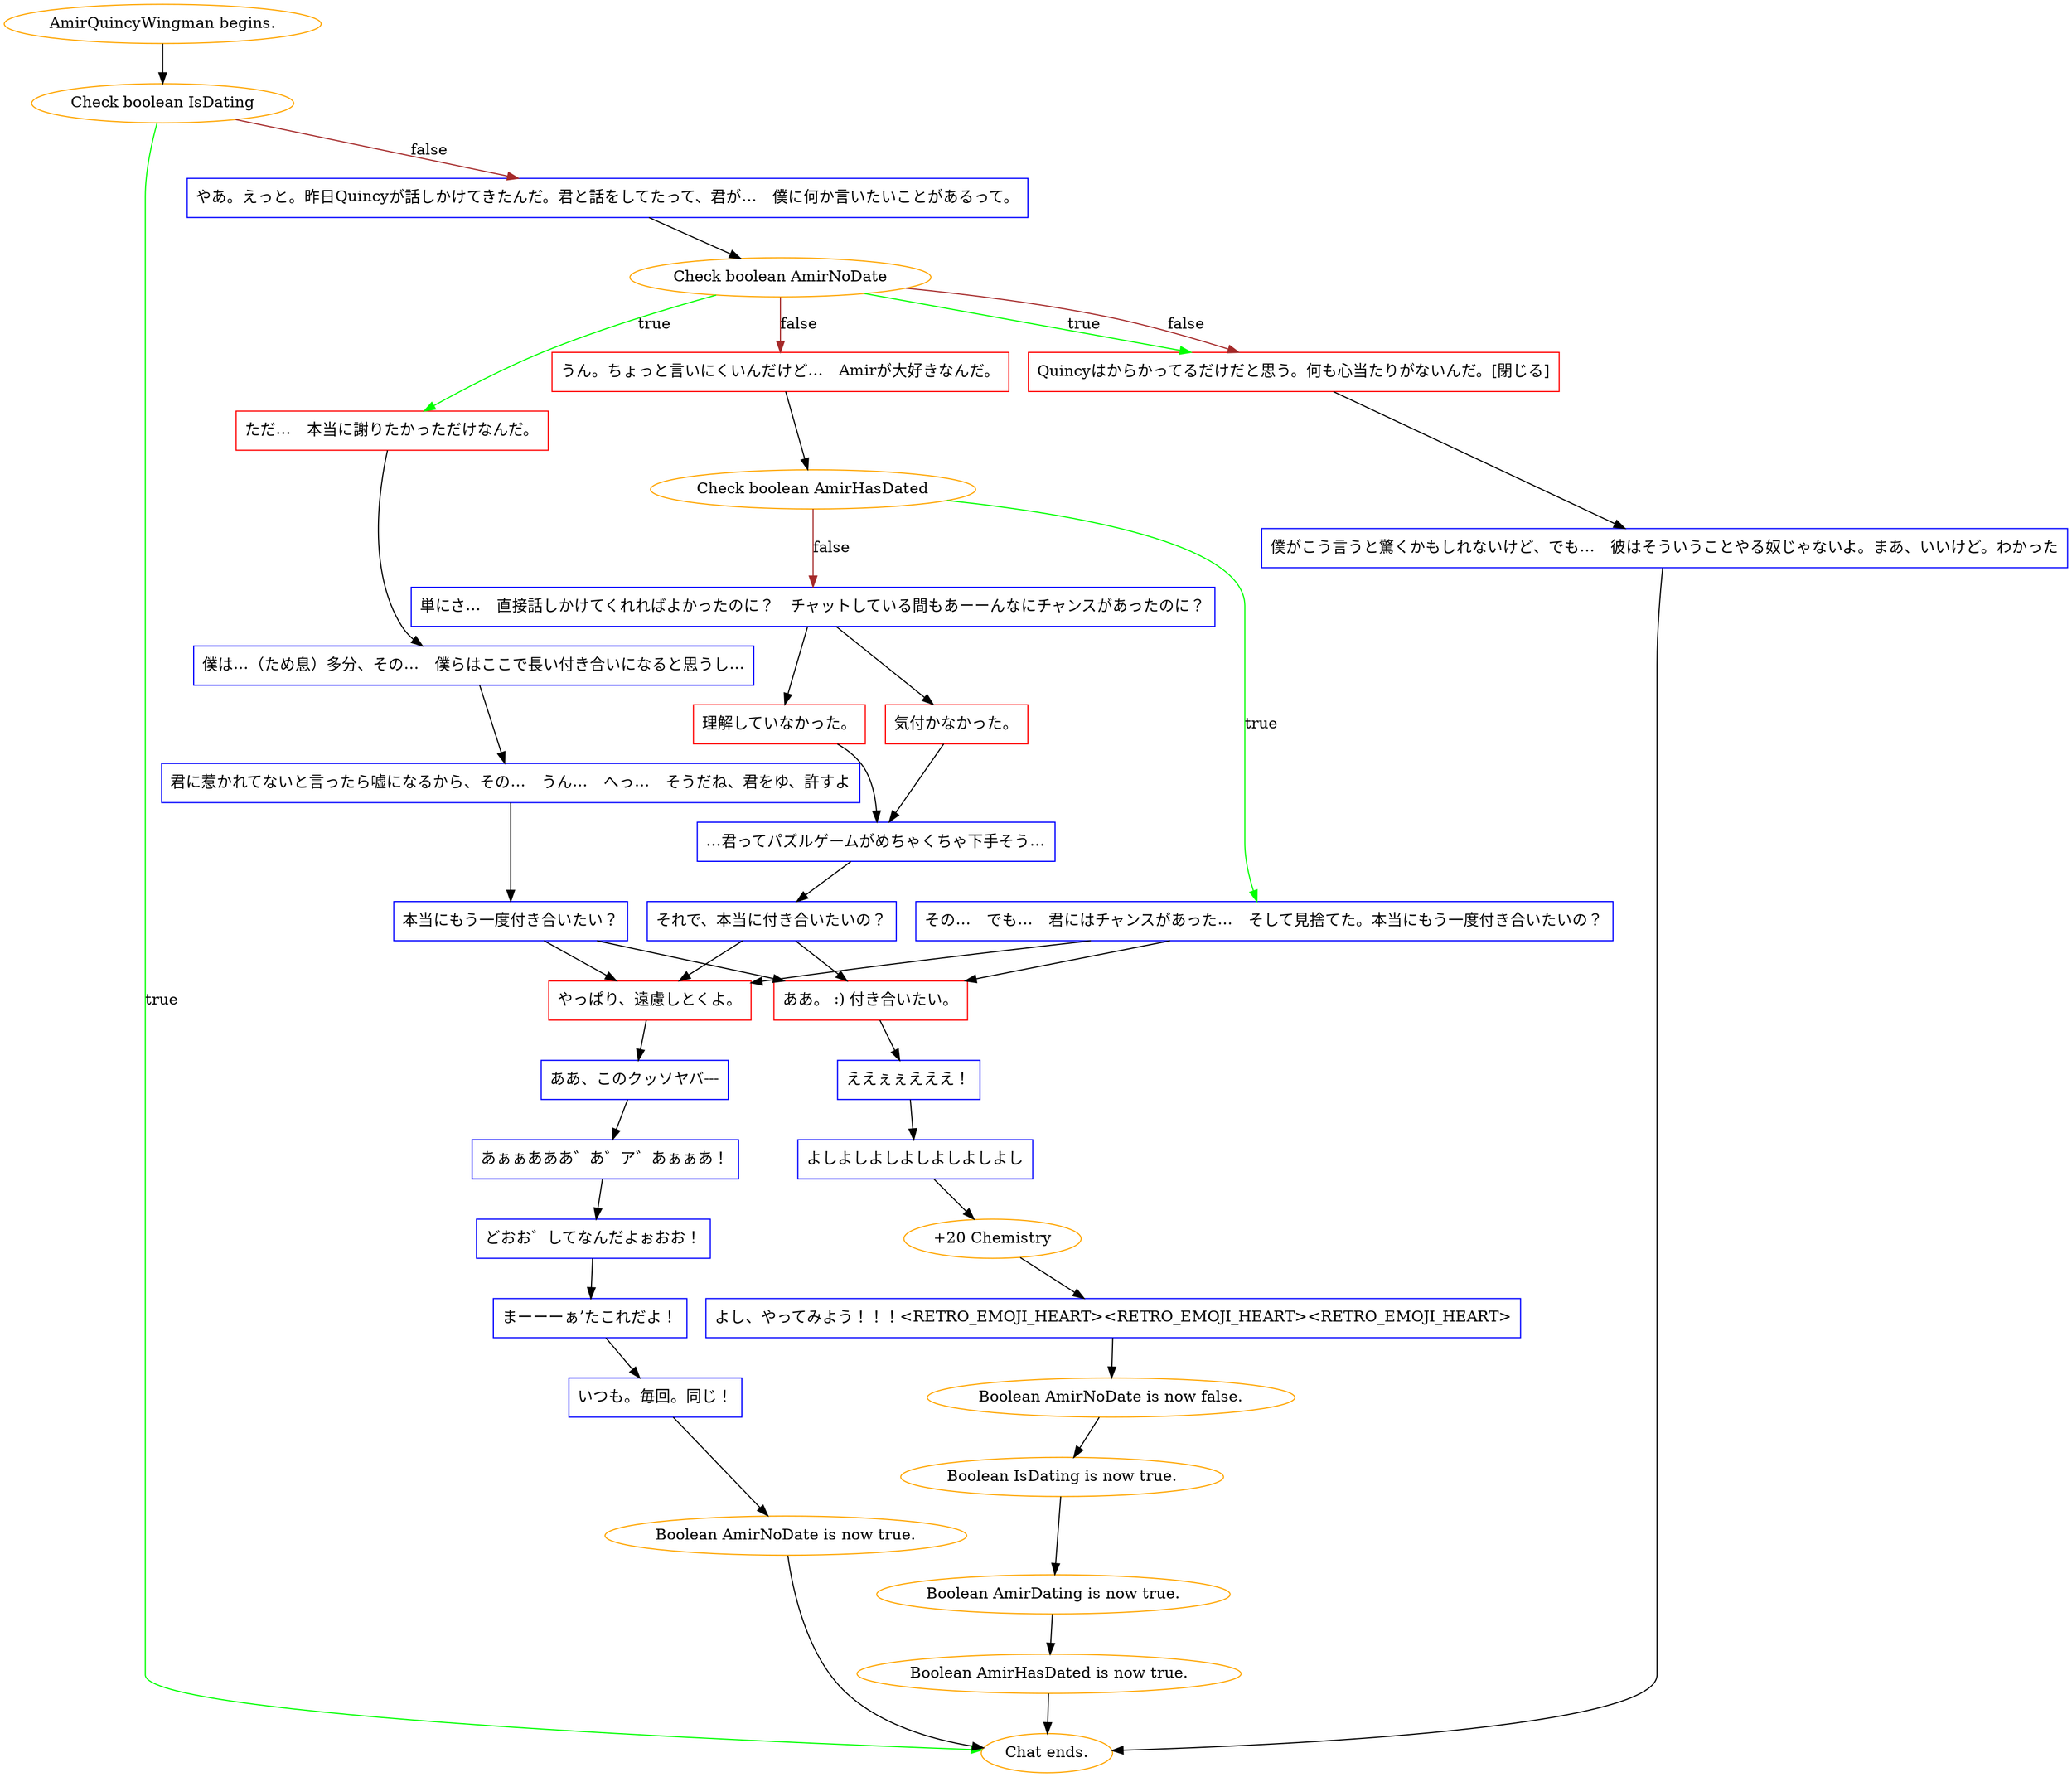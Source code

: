 digraph {
	"AmirQuincyWingman begins." [color=orange];
		"AmirQuincyWingman begins." -> j2651217478;
	j2651217478 [label="Check boolean IsDating",color=orange];
		j2651217478 -> "Chat ends." [label=true,color=green];
		j2651217478 -> j3682280328 [label=false,color=brown];
	"Chat ends." [color=orange];
	j3682280328 [label="やあ。えっと。昨日Quincyが話しかけてきたんだ。君と話をしてたって、君が…　僕に何か言いたいことがあるって。",shape=box,color=blue];
		j3682280328 -> j3947516618;
	j3947516618 [label="Check boolean AmirNoDate",color=orange];
		j3947516618 -> j1115592356 [label=true,color=green];
		j3947516618 -> j3597707044 [label=true,color=green];
		j3947516618 -> j2498166373 [label=false,color=brown];
		j3947516618 -> j3597707044 [label=false,color=brown];
	j1115592356 [label="ただ…　本当に謝りたかっただけなんだ。",shape=box,color=red];
		j1115592356 -> j1045723565;
	j3597707044 [label="Quincyはからかってるだけだと思う。何も心当たりがないんだ。[閉じる]",shape=box,color=red];
		j3597707044 -> j1121026286;
	j2498166373 [label="うん。ちょっと言いにくいんだけど…　Amirが大好きなんだ。",shape=box,color=red];
		j2498166373 -> j1238065800;
	j1045723565 [label="僕は…（ため息）多分、その…　僕らはここで長い付き合いになると思うし…",shape=box,color=blue];
		j1045723565 -> j3077546834;
	j1121026286 [label="僕がこう言うと驚くかもしれないけど、でも…　彼はそういうことやる奴じゃないよ。まあ、いいけど。わかった",shape=box,color=blue];
		j1121026286 -> "Chat ends.";
	j1238065800 [label="Check boolean AmirHasDated",color=orange];
		j1238065800 -> j2446615331 [label=true,color=green];
		j1238065800 -> j294354036 [label=false,color=brown];
	j3077546834 [label="君に惹かれてないと言ったら嘘になるから、その…　うん…　へっ…　そうだね、君をゆ、許すよ",shape=box,color=blue];
		j3077546834 -> j3657958805;
	j2446615331 [label="その…　でも…　君にはチャンスがあった…　そして見捨てた。本当にもう一度付き合いたいの？",shape=box,color=blue];
		j2446615331 -> j2116463359;
		j2446615331 -> j2472371053;
	j294354036 [label="単にさ…　直接話しかけてくれればよかったのに？　チャットしている間もあーーんなにチャンスがあったのに？",shape=box,color=blue];
		j294354036 -> j1346148412;
		j294354036 -> j465611167;
	j3657958805 [label="本当にもう一度付き合いたい？",shape=box,color=blue];
		j3657958805 -> j2116463359;
		j3657958805 -> j2472371053;
	j2116463359 [label="ああ。 :) 付き合いたい。",shape=box,color=red];
		j2116463359 -> j17825259;
	j2472371053 [label="やっぱり、遠慮しとくよ。",shape=box,color=red];
		j2472371053 -> j1138599195;
	j1346148412 [label="気付かなかった。",shape=box,color=red];
		j1346148412 -> j3672222889;
	j465611167 [label="理解していなかった。",shape=box,color=red];
		j465611167 -> j3672222889;
	j17825259 [label="ええぇぇえええ！",shape=box,color=blue];
		j17825259 -> j2521569999;
	j1138599195 [label="ああ、このクッソヤバ---",shape=box,color=blue];
		j1138599195 -> j3155405642;
	j3672222889 [label="…君ってパズルゲームがめちゃくちゃ下手そう…",shape=box,color=blue];
		j3672222889 -> j784411503;
	j2521569999 [label="よしよしよしよしよしよしよし",shape=box,color=blue];
		j2521569999 -> j1578348943;
	j3155405642 [label="あぁぁあああ゛あ゛ア゛あぁぁあ！",shape=box,color=blue];
		j3155405642 -> j3420469445;
	j784411503 [label="それで、本当に付き合いたいの？",shape=box,color=blue];
		j784411503 -> j2116463359;
		j784411503 -> j2472371053;
	j1578348943 [label="+20 Chemistry",color=orange];
		j1578348943 -> j4129487651;
	j3420469445 [label="どおお゛してなんだよぉおお！",shape=box,color=blue];
		j3420469445 -> j3019278496;
	j4129487651 [label="よし、やってみよう！！！<RETRO_EMOJI_HEART><RETRO_EMOJI_HEART><RETRO_EMOJI_HEART>",shape=box,color=blue];
		j4129487651 -> j1639322704;
	j3019278496 [label="まーーーぁ’たこれだよ！",shape=box,color=blue];
		j3019278496 -> j1281910134;
	j1639322704 [label="Boolean AmirNoDate is now false.",color=orange];
		j1639322704 -> j3811959397;
	j1281910134 [label="いつも。毎回。同じ！",shape=box,color=blue];
		j1281910134 -> j2322051913;
	j3811959397 [label="Boolean IsDating is now true.",color=orange];
		j3811959397 -> j718834166;
	j2322051913 [label="Boolean AmirNoDate is now true.",color=orange];
		j2322051913 -> "Chat ends.";
	j718834166 [label="Boolean AmirDating is now true.",color=orange];
		j718834166 -> j413995954;
	j413995954 [label="Boolean AmirHasDated is now true.",color=orange];
		j413995954 -> "Chat ends.";
}